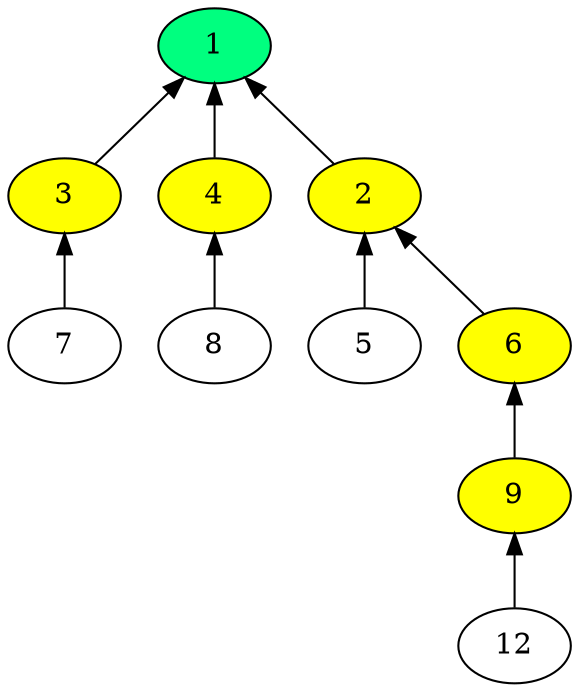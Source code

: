 digraph time_source_tree {
  rankdir="BT";
  "2" -> "1";
  "3" -> "1";
  "4" -> "1";
  "5" -> "2";
  "6" -> "2";
  "7" -> "3";
  "8" -> "4";
  "9" -> "6";
  "12" -> "9";
  "1" [fillcolor="yellow" style="filled"];
  "2" [fillcolor="yellow" style="filled"];
  "3" [fillcolor="yellow" style="filled"];
  "4" [fillcolor="yellow" style="filled"];
  "6" [fillcolor="yellow" style="filled"];
  "9" [fillcolor="yellow" style="filled"];
  "1" [rank="source" fillcolor="#00FF7F" style="filled"];
}
